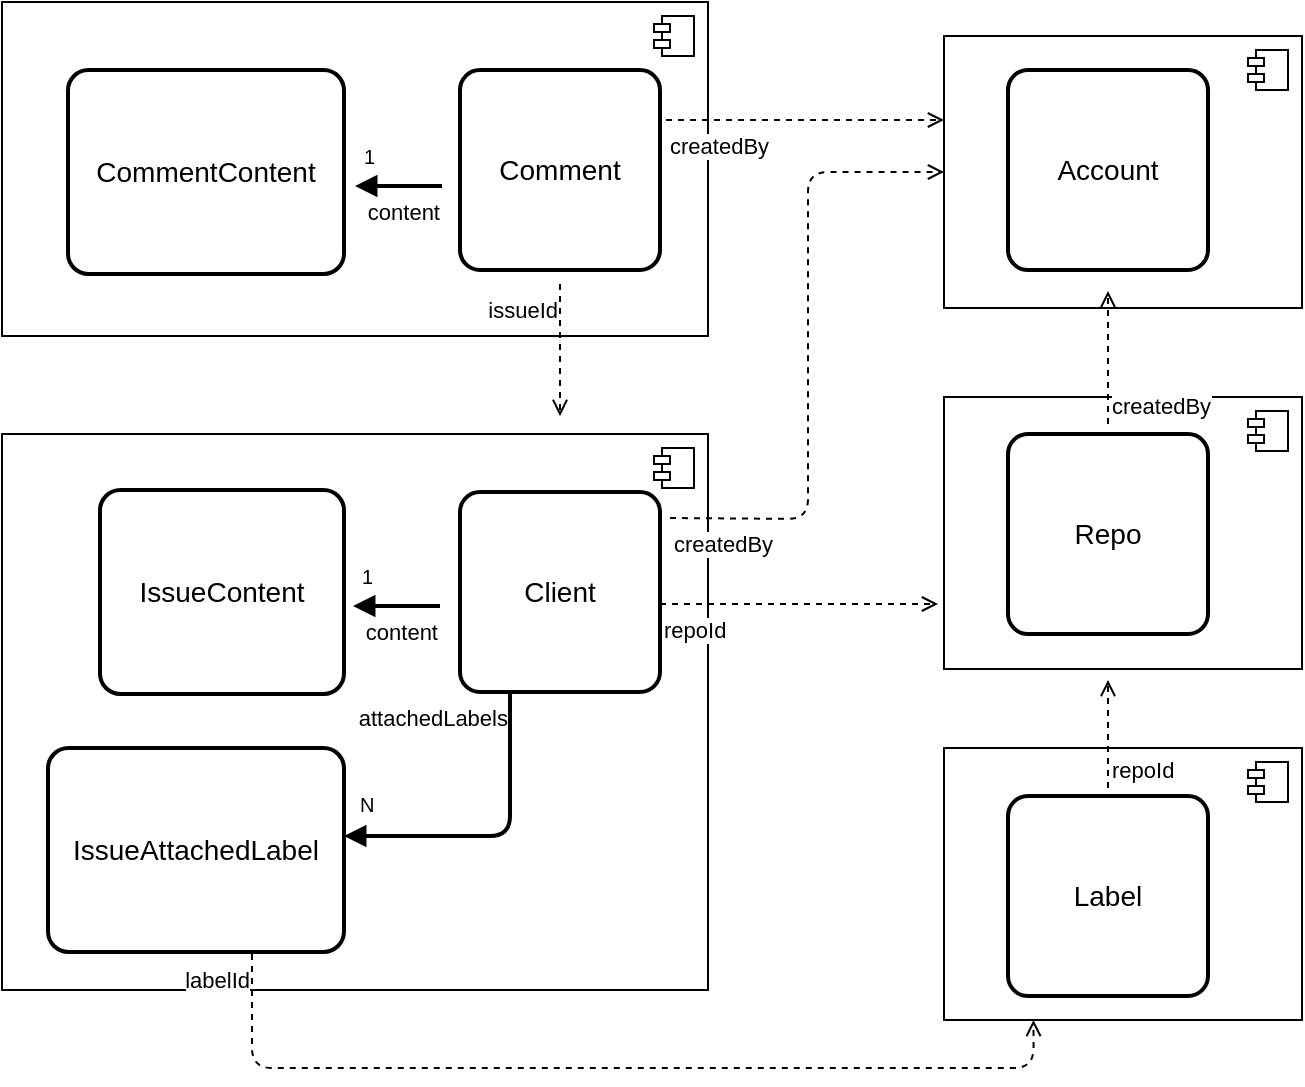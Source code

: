 <mxfile pages="1">
    <diagram id="0MqRuAryd6gaNtWOwecn" name="Page-1">
        <mxGraphModel dx="1386" dy="787" grid="0" gridSize="10" guides="1" tooltips="1" connect="1" arrows="1" fold="1" page="1" pageScale="1" pageWidth="827" pageHeight="1169" math="0" shadow="0">
            <root>
                <mxCell id="0"/>
                <mxCell id="1" parent="0"/>
                <mxCell id="lunRP_2s2cViU5oACqbx-15" value="" style="html=1;" parent="1" vertex="1">
                    <mxGeometry x="486" y="212.5" width="179" height="136" as="geometry"/>
                </mxCell>
                <mxCell id="lunRP_2s2cViU5oACqbx-16" value="" style="shape=component;jettyWidth=8;jettyHeight=4;" parent="lunRP_2s2cViU5oACqbx-15" vertex="1">
                    <mxGeometry x="1" width="20" height="20" relative="1" as="geometry">
                        <mxPoint x="-27" y="7" as="offset"/>
                    </mxGeometry>
                </mxCell>
                <mxCell id="lunRP_2s2cViU5oACqbx-17" value="" style="html=1;" parent="1" vertex="1">
                    <mxGeometry x="486" y="388" width="179" height="136" as="geometry"/>
                </mxCell>
                <mxCell id="lunRP_2s2cViU5oACqbx-18" value="" style="shape=component;jettyWidth=8;jettyHeight=4;" parent="lunRP_2s2cViU5oACqbx-17" vertex="1">
                    <mxGeometry x="1" width="20" height="20" relative="1" as="geometry">
                        <mxPoint x="-27" y="7" as="offset"/>
                    </mxGeometry>
                </mxCell>
                <mxCell id="lunRP_2s2cViU5oACqbx-13" value="" style="html=1;" parent="1" vertex="1">
                    <mxGeometry x="486" y="32" width="179" height="136" as="geometry"/>
                </mxCell>
                <mxCell id="lunRP_2s2cViU5oACqbx-14" value="" style="shape=component;jettyWidth=8;jettyHeight=4;" parent="lunRP_2s2cViU5oACqbx-13" vertex="1">
                    <mxGeometry x="1" width="20" height="20" relative="1" as="geometry">
                        <mxPoint x="-27" y="7" as="offset"/>
                    </mxGeometry>
                </mxCell>
                <mxCell id="lunRP_2s2cViU5oACqbx-11" value="" style="html=1;" parent="1" vertex="1">
                    <mxGeometry x="15" y="15" width="353" height="167" as="geometry"/>
                </mxCell>
                <mxCell id="lunRP_2s2cViU5oACqbx-12" value="" style="shape=component;jettyWidth=8;jettyHeight=4;" parent="lunRP_2s2cViU5oACqbx-11" vertex="1">
                    <mxGeometry x="1" width="20" height="20" relative="1" as="geometry">
                        <mxPoint x="-27" y="7" as="offset"/>
                    </mxGeometry>
                </mxCell>
                <mxCell id="lunRP_2s2cViU5oACqbx-9" value="" style="html=1;" parent="1" vertex="1">
                    <mxGeometry x="15" y="231" width="353" height="278" as="geometry"/>
                </mxCell>
                <mxCell id="lunRP_2s2cViU5oACqbx-10" value="" style="shape=component;jettyWidth=8;jettyHeight=4;" parent="lunRP_2s2cViU5oACqbx-9" vertex="1">
                    <mxGeometry x="1" width="20" height="20" relative="1" as="geometry">
                        <mxPoint x="-27" y="7" as="offset"/>
                    </mxGeometry>
                </mxCell>
                <mxCell id="lunRP_2s2cViU5oACqbx-1" value="Client" style="strokeWidth=2;rounded=1;arcSize=10;whiteSpace=wrap;html=1;align=center;fontSize=14;" parent="1" vertex="1">
                    <mxGeometry x="244" y="260" width="100" height="100" as="geometry"/>
                </mxCell>
                <mxCell id="lunRP_2s2cViU5oACqbx-2" value="IssueAttachedLabel" style="strokeWidth=2;rounded=1;arcSize=10;whiteSpace=wrap;html=1;align=center;fontSize=14;" parent="1" vertex="1">
                    <mxGeometry x="38" y="388" width="148" height="102" as="geometry"/>
                </mxCell>
                <mxCell id="lunRP_2s2cViU5oACqbx-3" value="IssueContent" style="strokeWidth=2;rounded=1;arcSize=10;whiteSpace=wrap;html=1;align=center;fontSize=14;" parent="1" vertex="1">
                    <mxGeometry x="64" y="259" width="122" height="102" as="geometry"/>
                </mxCell>
                <mxCell id="lunRP_2s2cViU5oACqbx-4" value="Account" style="strokeWidth=2;rounded=1;arcSize=10;whiteSpace=wrap;html=1;align=center;fontSize=14;" parent="1" vertex="1">
                    <mxGeometry x="518" y="49" width="100" height="100" as="geometry"/>
                </mxCell>
                <mxCell id="lunRP_2s2cViU5oACqbx-5" value="Comment" style="strokeWidth=2;rounded=1;arcSize=10;whiteSpace=wrap;html=1;align=center;fontSize=14;" parent="1" vertex="1">
                    <mxGeometry x="244" y="49" width="100" height="100" as="geometry"/>
                </mxCell>
                <mxCell id="lunRP_2s2cViU5oACqbx-6" value="CommentContent" style="strokeWidth=2;rounded=1;arcSize=10;whiteSpace=wrap;html=1;align=center;fontSize=14;" parent="1" vertex="1">
                    <mxGeometry x="48" y="49" width="138" height="102" as="geometry"/>
                </mxCell>
                <mxCell id="lunRP_2s2cViU5oACqbx-7" value="Repo" style="strokeWidth=2;rounded=1;arcSize=10;whiteSpace=wrap;html=1;align=center;fontSize=14;" parent="1" vertex="1">
                    <mxGeometry x="518" y="231" width="100" height="100" as="geometry"/>
                </mxCell>
                <mxCell id="lunRP_2s2cViU5oACqbx-8" value="Label" style="strokeWidth=2;rounded=1;arcSize=10;whiteSpace=wrap;html=1;align=center;fontSize=14;" parent="1" vertex="1">
                    <mxGeometry x="518" y="412" width="100" height="100" as="geometry"/>
                </mxCell>
                <mxCell id="lunRP_2s2cViU5oACqbx-19" value="content" style="endArrow=block;endFill=1;html=1;edgeStyle=orthogonalEdgeStyle;align=right;verticalAlign=top;strokeWidth=2;labelPosition=left;verticalLabelPosition=bottom;" parent="1" edge="1">
                    <mxGeometry x="-1" relative="1" as="geometry">
                        <mxPoint x="235" y="107" as="sourcePoint"/>
                        <mxPoint x="191.5" y="107" as="targetPoint"/>
                    </mxGeometry>
                </mxCell>
                <mxCell id="lunRP_2s2cViU5oACqbx-20" value="1" style="resizable=0;html=1;align=left;verticalAlign=bottom;labelBackgroundColor=#ffffff;fontSize=10;" parent="lunRP_2s2cViU5oACqbx-19" connectable="0" vertex="1">
                    <mxGeometry x="-1" relative="1" as="geometry">
                        <mxPoint x="-41" y="-7" as="offset"/>
                    </mxGeometry>
                </mxCell>
                <mxCell id="lunRP_2s2cViU5oACqbx-22" value="content" style="endArrow=block;endFill=1;html=1;edgeStyle=orthogonalEdgeStyle;align=right;verticalAlign=top;strokeWidth=2;labelPosition=left;verticalLabelPosition=bottom;" parent="1" edge="1">
                    <mxGeometry x="-1" relative="1" as="geometry">
                        <mxPoint x="234" y="317" as="sourcePoint"/>
                        <mxPoint x="190.5" y="317" as="targetPoint"/>
                    </mxGeometry>
                </mxCell>
                <mxCell id="lunRP_2s2cViU5oACqbx-23" value="1" style="resizable=0;html=1;align=left;verticalAlign=bottom;labelBackgroundColor=#ffffff;fontSize=10;" parent="lunRP_2s2cViU5oACqbx-22" connectable="0" vertex="1">
                    <mxGeometry x="-1" relative="1" as="geometry">
                        <mxPoint x="-41" y="-7" as="offset"/>
                    </mxGeometry>
                </mxCell>
                <mxCell id="lunRP_2s2cViU5oACqbx-24" value="attachedLabels" style="endArrow=block;endFill=1;html=1;edgeStyle=orthogonalEdgeStyle;align=right;verticalAlign=top;strokeWidth=2;exitX=0.25;exitY=1;exitDx=0;exitDy=0;entryX=1;entryY=0.431;entryDx=0;entryDy=0;entryPerimeter=0;labelPosition=left;verticalLabelPosition=bottom;" parent="1" source="lunRP_2s2cViU5oACqbx-1" target="lunRP_2s2cViU5oACqbx-2" edge="1">
                    <mxGeometry x="-1" relative="1" as="geometry">
                        <mxPoint x="219" y="528" as="sourcePoint"/>
                        <mxPoint x="175.5" y="528" as="targetPoint"/>
                    </mxGeometry>
                </mxCell>
                <mxCell id="lunRP_2s2cViU5oACqbx-25" value="N" style="resizable=0;html=1;align=left;verticalAlign=bottom;labelBackgroundColor=#ffffff;fontSize=10;" parent="lunRP_2s2cViU5oACqbx-24" connectable="0" vertex="1">
                    <mxGeometry x="-1" relative="1" as="geometry">
                        <mxPoint x="-77" y="64" as="offset"/>
                    </mxGeometry>
                </mxCell>
                <mxCell id="lunRP_2s2cViU5oACqbx-26" value="repoId" style="endArrow=open;endFill=0;html=1;edgeStyle=orthogonalEdgeStyle;align=left;verticalAlign=top;strokeWidth=1;dashed=1;strokeColor=#000000;labelPosition=right;verticalLabelPosition=bottom;" parent="1" edge="1">
                    <mxGeometry x="-1" relative="1" as="geometry">
                        <mxPoint x="344" y="316" as="sourcePoint"/>
                        <mxPoint x="483" y="316" as="targetPoint"/>
                    </mxGeometry>
                </mxCell>
                <mxCell id="lunRP_2s2cViU5oACqbx-28" value="createdBy" style="endArrow=open;endFill=0;html=1;edgeStyle=orthogonalEdgeStyle;align=left;verticalAlign=top;strokeWidth=1;dashed=1;strokeColor=#000000;labelPosition=right;verticalLabelPosition=bottom;entryX=0;entryY=0.5;entryDx=0;entryDy=0;" parent="1" target="lunRP_2s2cViU5oACqbx-13" edge="1">
                    <mxGeometry x="-1" relative="1" as="geometry">
                        <mxPoint x="349" y="273" as="sourcePoint"/>
                        <mxPoint x="554" y="173" as="targetPoint"/>
                    </mxGeometry>
                </mxCell>
                <mxCell id="lunRP_2s2cViU5oACqbx-29" value="createdBy" style="endArrow=open;endFill=0;html=1;edgeStyle=orthogonalEdgeStyle;align=left;verticalAlign=top;strokeWidth=1;dashed=1;strokeColor=#000000;labelPosition=right;verticalLabelPosition=bottom;" parent="1" edge="1">
                    <mxGeometry x="-1" relative="1" as="geometry">
                        <mxPoint x="347" y="74" as="sourcePoint"/>
                        <mxPoint x="486" y="74" as="targetPoint"/>
                    </mxGeometry>
                </mxCell>
                <mxCell id="lunRP_2s2cViU5oACqbx-30" value="issueId" style="endArrow=open;endFill=0;html=1;edgeStyle=orthogonalEdgeStyle;align=right;verticalAlign=top;strokeWidth=1;dashed=1;strokeColor=#000000;labelPosition=left;verticalLabelPosition=bottom;" parent="1" edge="1">
                    <mxGeometry x="-1" relative="1" as="geometry">
                        <mxPoint x="294" y="156" as="sourcePoint"/>
                        <mxPoint x="294" y="222" as="targetPoint"/>
                    </mxGeometry>
                </mxCell>
                <mxCell id="lunRP_2s2cViU5oACqbx-31" value="labelId" style="endArrow=open;endFill=0;html=1;edgeStyle=orthogonalEdgeStyle;align=right;verticalAlign=top;strokeWidth=1;dashed=1;strokeColor=#000000;labelPosition=left;verticalLabelPosition=bottom;exitX=0.689;exitY=1.01;exitDx=0;exitDy=0;exitPerimeter=0;entryX=0.25;entryY=1;entryDx=0;entryDy=0;" parent="1" source="lunRP_2s2cViU5oACqbx-2" target="lunRP_2s2cViU5oACqbx-17" edge="1">
                    <mxGeometry x="-1" relative="1" as="geometry">
                        <mxPoint x="306" y="610" as="sourcePoint"/>
                        <mxPoint x="445" y="610" as="targetPoint"/>
                        <Array as="points">
                            <mxPoint x="140" y="548"/>
                            <mxPoint x="531" y="548"/>
                        </Array>
                    </mxGeometry>
                </mxCell>
                <mxCell id="lunRP_2s2cViU5oACqbx-32" value="repoId" style="endArrow=open;endFill=0;html=1;edgeStyle=orthogonalEdgeStyle;align=left;verticalAlign=bottom;strokeWidth=1;dashed=1;strokeColor=#000000;labelPosition=right;verticalLabelPosition=top;exitX=0.5;exitY=0;exitDx=0;exitDy=0;" parent="1" edge="1">
                    <mxGeometry x="-1" relative="1" as="geometry">
                        <mxPoint x="568" y="408" as="sourcePoint"/>
                        <mxPoint x="568" y="354" as="targetPoint"/>
                    </mxGeometry>
                </mxCell>
                <mxCell id="lunRP_2s2cViU5oACqbx-34" value="createdBy" style="endArrow=open;endFill=0;html=1;edgeStyle=orthogonalEdgeStyle;align=left;verticalAlign=bottom;strokeWidth=1;dashed=1;strokeColor=#000000;labelPosition=right;verticalLabelPosition=top;" parent="1" edge="1">
                    <mxGeometry x="-1" relative="1" as="geometry">
                        <mxPoint x="568" y="226" as="sourcePoint"/>
                        <mxPoint x="568" y="159.5" as="targetPoint"/>
                    </mxGeometry>
                </mxCell>
            </root>
        </mxGraphModel>
    </diagram>
</mxfile>